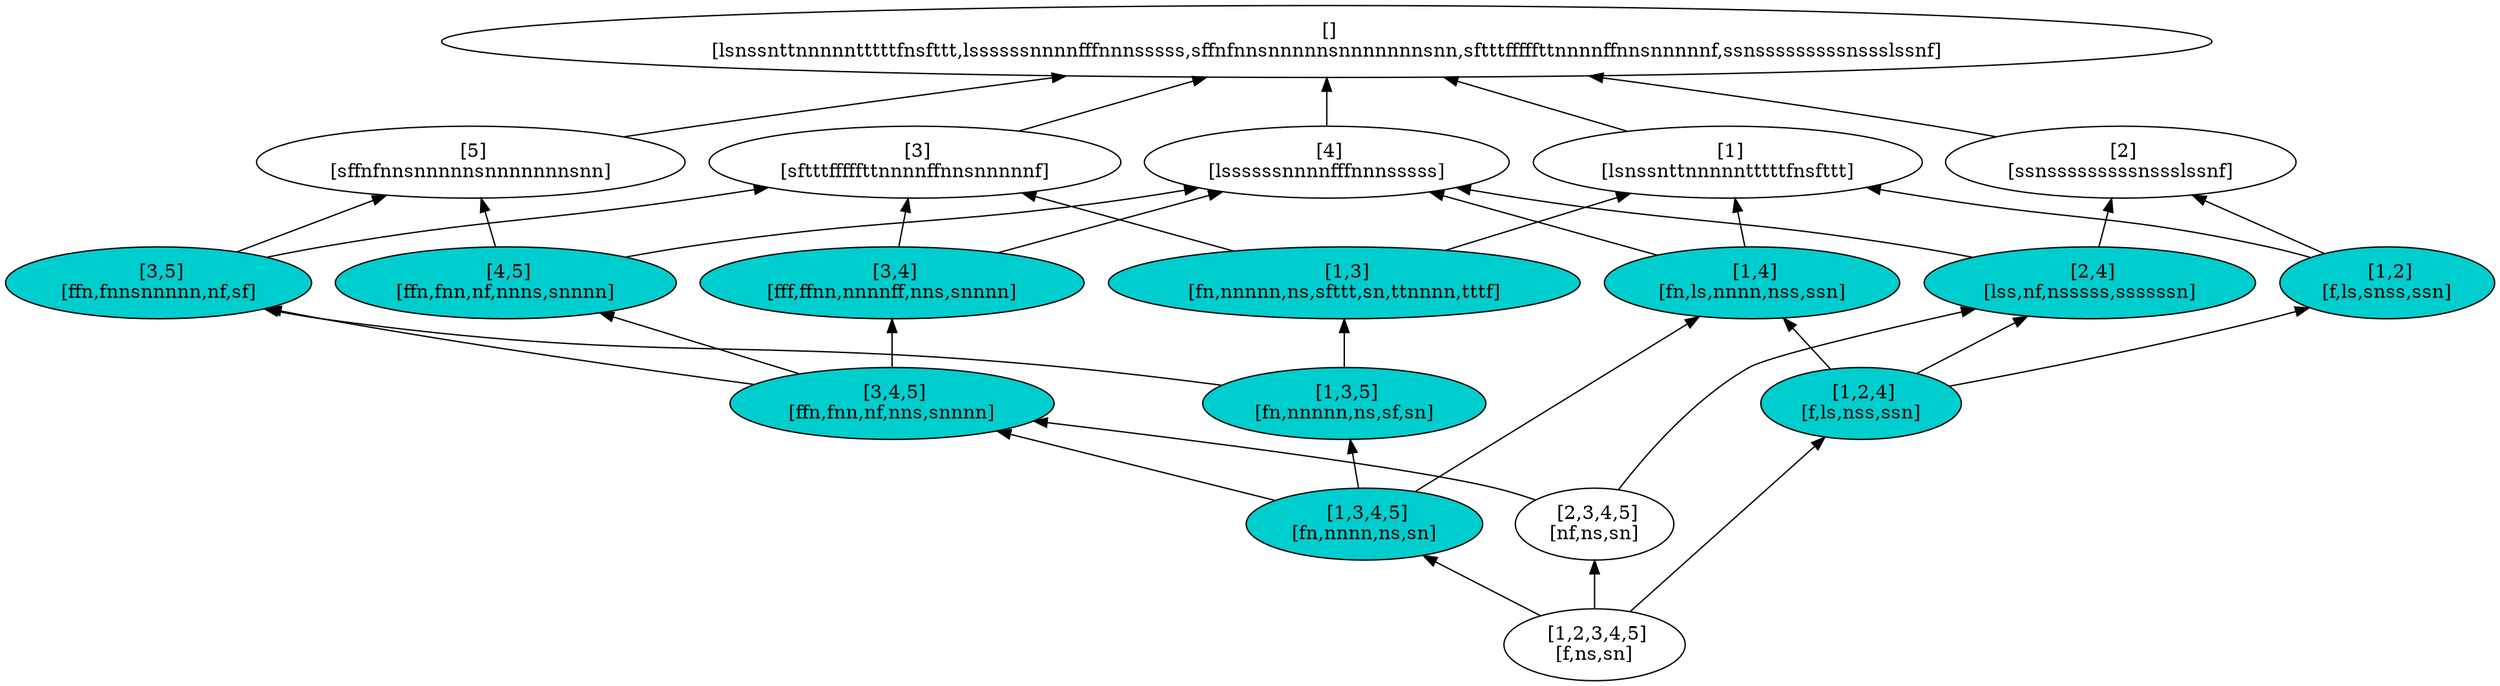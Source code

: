 digraph G {
Graph [rankdir=BT]
26 [label=" []\n[lsnssnttnnnnntttttfnsfttt,lssssssnnnnfffnnnsssss,sffnfnnsnnnnnsnnnnnnnsnn,sftttfffffttnnnnffnnsnnnnnf,ssnsssssssssnssslssnf]"]
42 [label=" [5]\n[sffnfnnsnnnnnsnnnnnnnsnn]"]
57 [label=" [4,5]\n[ffn,fnn,nf,nnns,snnnn]",style="filled", color="black", fillcolor="cyan3"]
71 [label=" [3,4,5]\n[ffn,fnn,nf,nns,snnnn]",style="filled", color="black", fillcolor="cyan3"]
84 [label=" [2,3,4,5]\n[nf,ns,sn]"]
96 [label=" [1,2,3,4,5]\n[f,ns,sn]"]
107 [label=" [1,3,4,5]\n[fn,nnnn,ns,sn]",style="filled", color="black", fillcolor="cyan3"]
120 [label=" [3,5]\n[ffn,fnnsnnnnn,nf,sf]",style="filled", color="black", fillcolor="cyan3"]
135 [label=" [1,3,5]\n[fn,nnnnn,ns,sf,sn]",style="filled", color="black", fillcolor="cyan3"]
149 [label=" [4]\n[lssssssnnnnfffnnnsssss]"]
165 [label=" [3,4]\n[fff,ffnn,nnnnff,nns,snnnn]",style="filled", color="black", fillcolor="cyan3"]
180 [label=" [2,4]\n[lss,nf,nsssss,ssssssn]",style="filled", color="black", fillcolor="cyan3"]
194 [label=" [1,2,4]\n[f,ls,nss,ssn]",style="filled", color="black", fillcolor="cyan3"]
207 [label=" [1,4]\n[fn,ls,nnnn,nss,ssn]",style="filled", color="black", fillcolor="cyan3"]
222 [label=" [3]\n[sftttfffffttnnnnffnnsnnnnnf]"]
239 [label=" [1,3]\n[fn,nnnnn,ns,sfttt,sn,ttnnnn,tttf]",style="filled", color="black", fillcolor="cyan3"]
254 [label=" [2]\n[ssnsssssssssnssslssnf]"]
269 [label=" [1,2]\n[f,ls,snss,ssn]",style="filled", color="black", fillcolor="cyan3"]
283 [label=" [1]\n[lsnssnttnnnnntttttfnsfttt]"]
42->26
57->42
57->149
71->57
71->120
71->165
84->71
84->180
96->84
96->107
96->194
107->71
107->135
107->207
120->42
120->222
135->120
135->239
149->26
165->149
165->222
180->149
180->254
194->180
194->207
194->269
207->149
207->283
222->26
239->222
239->283
254->26
269->254
269->283
283->26
}